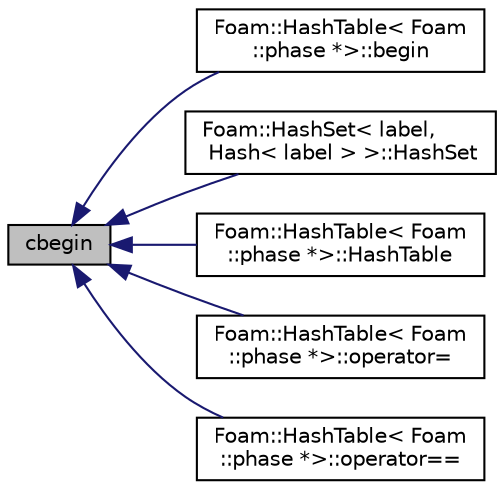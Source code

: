 digraph "cbegin"
{
  bgcolor="transparent";
  edge [fontname="Helvetica",fontsize="10",labelfontname="Helvetica",labelfontsize="10"];
  node [fontname="Helvetica",fontsize="10",shape=record];
  rankdir="LR";
  Node9204 [label="cbegin",height=0.2,width=0.4,color="black", fillcolor="grey75", style="filled", fontcolor="black"];
  Node9204 -> Node9205 [dir="back",color="midnightblue",fontsize="10",style="solid",fontname="Helvetica"];
  Node9205 [label="Foam::HashTable\< Foam\l::phase *\>::begin",height=0.2,width=0.4,color="black",URL="$a26841.html#a0f62c20e984c8f7562569331591e7818",tooltip="const_iterator set to the beginning of the HashTable "];
  Node9204 -> Node9206 [dir="back",color="midnightblue",fontsize="10",style="solid",fontname="Helvetica"];
  Node9206 [label="Foam::HashSet\< label,\l Hash\< label \> \>::HashSet",height=0.2,width=0.4,color="black",URL="$a26829.html#a85612b12a1ec9b0868ba1ffac9dfea58",tooltip="Construct from the keys of another HashTable,. "];
  Node9204 -> Node9207 [dir="back",color="midnightblue",fontsize="10",style="solid",fontname="Helvetica"];
  Node9207 [label="Foam::HashTable\< Foam\l::phase *\>::HashTable",height=0.2,width=0.4,color="black",URL="$a26841.html#ae83698bcb81dfd4906120001255dfa4d",tooltip="Construct as copy. "];
  Node9204 -> Node9208 [dir="back",color="midnightblue",fontsize="10",style="solid",fontname="Helvetica"];
  Node9208 [label="Foam::HashTable\< Foam\l::phase *\>::operator=",height=0.2,width=0.4,color="black",URL="$a26841.html#ab08fb00d67b7f3aeca707447df8580c5",tooltip="Assignment. "];
  Node9204 -> Node9209 [dir="back",color="midnightblue",fontsize="10",style="solid",fontname="Helvetica"];
  Node9209 [label="Foam::HashTable\< Foam\l::phase *\>::operator==",height=0.2,width=0.4,color="black",URL="$a26841.html#abfdedaf50fd182130898fba31fc39de5",tooltip="Equality. Hash tables are equal if the keys and values are equal. "];
}
